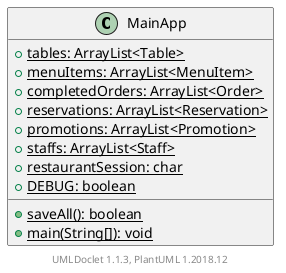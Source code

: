 @startuml

    class MainApp {
        {static} +tables: ArrayList<Table>
        {static} +menuItems: ArrayList<MenuItem>
        {static} +completedOrders: ArrayList<Order>
        {static} +reservations: ArrayList<Reservation>
        {static} +promotions: ArrayList<Promotion>
        {static} +staffs: ArrayList<Staff>
        {static} +restaurantSession: char
        {static} +DEBUG: boolean
        {static} +saveAll(): boolean
        {static} +main(String[]): void
    }


    center footer UMLDoclet 1.1.3, PlantUML 1.2018.12
@enduml

